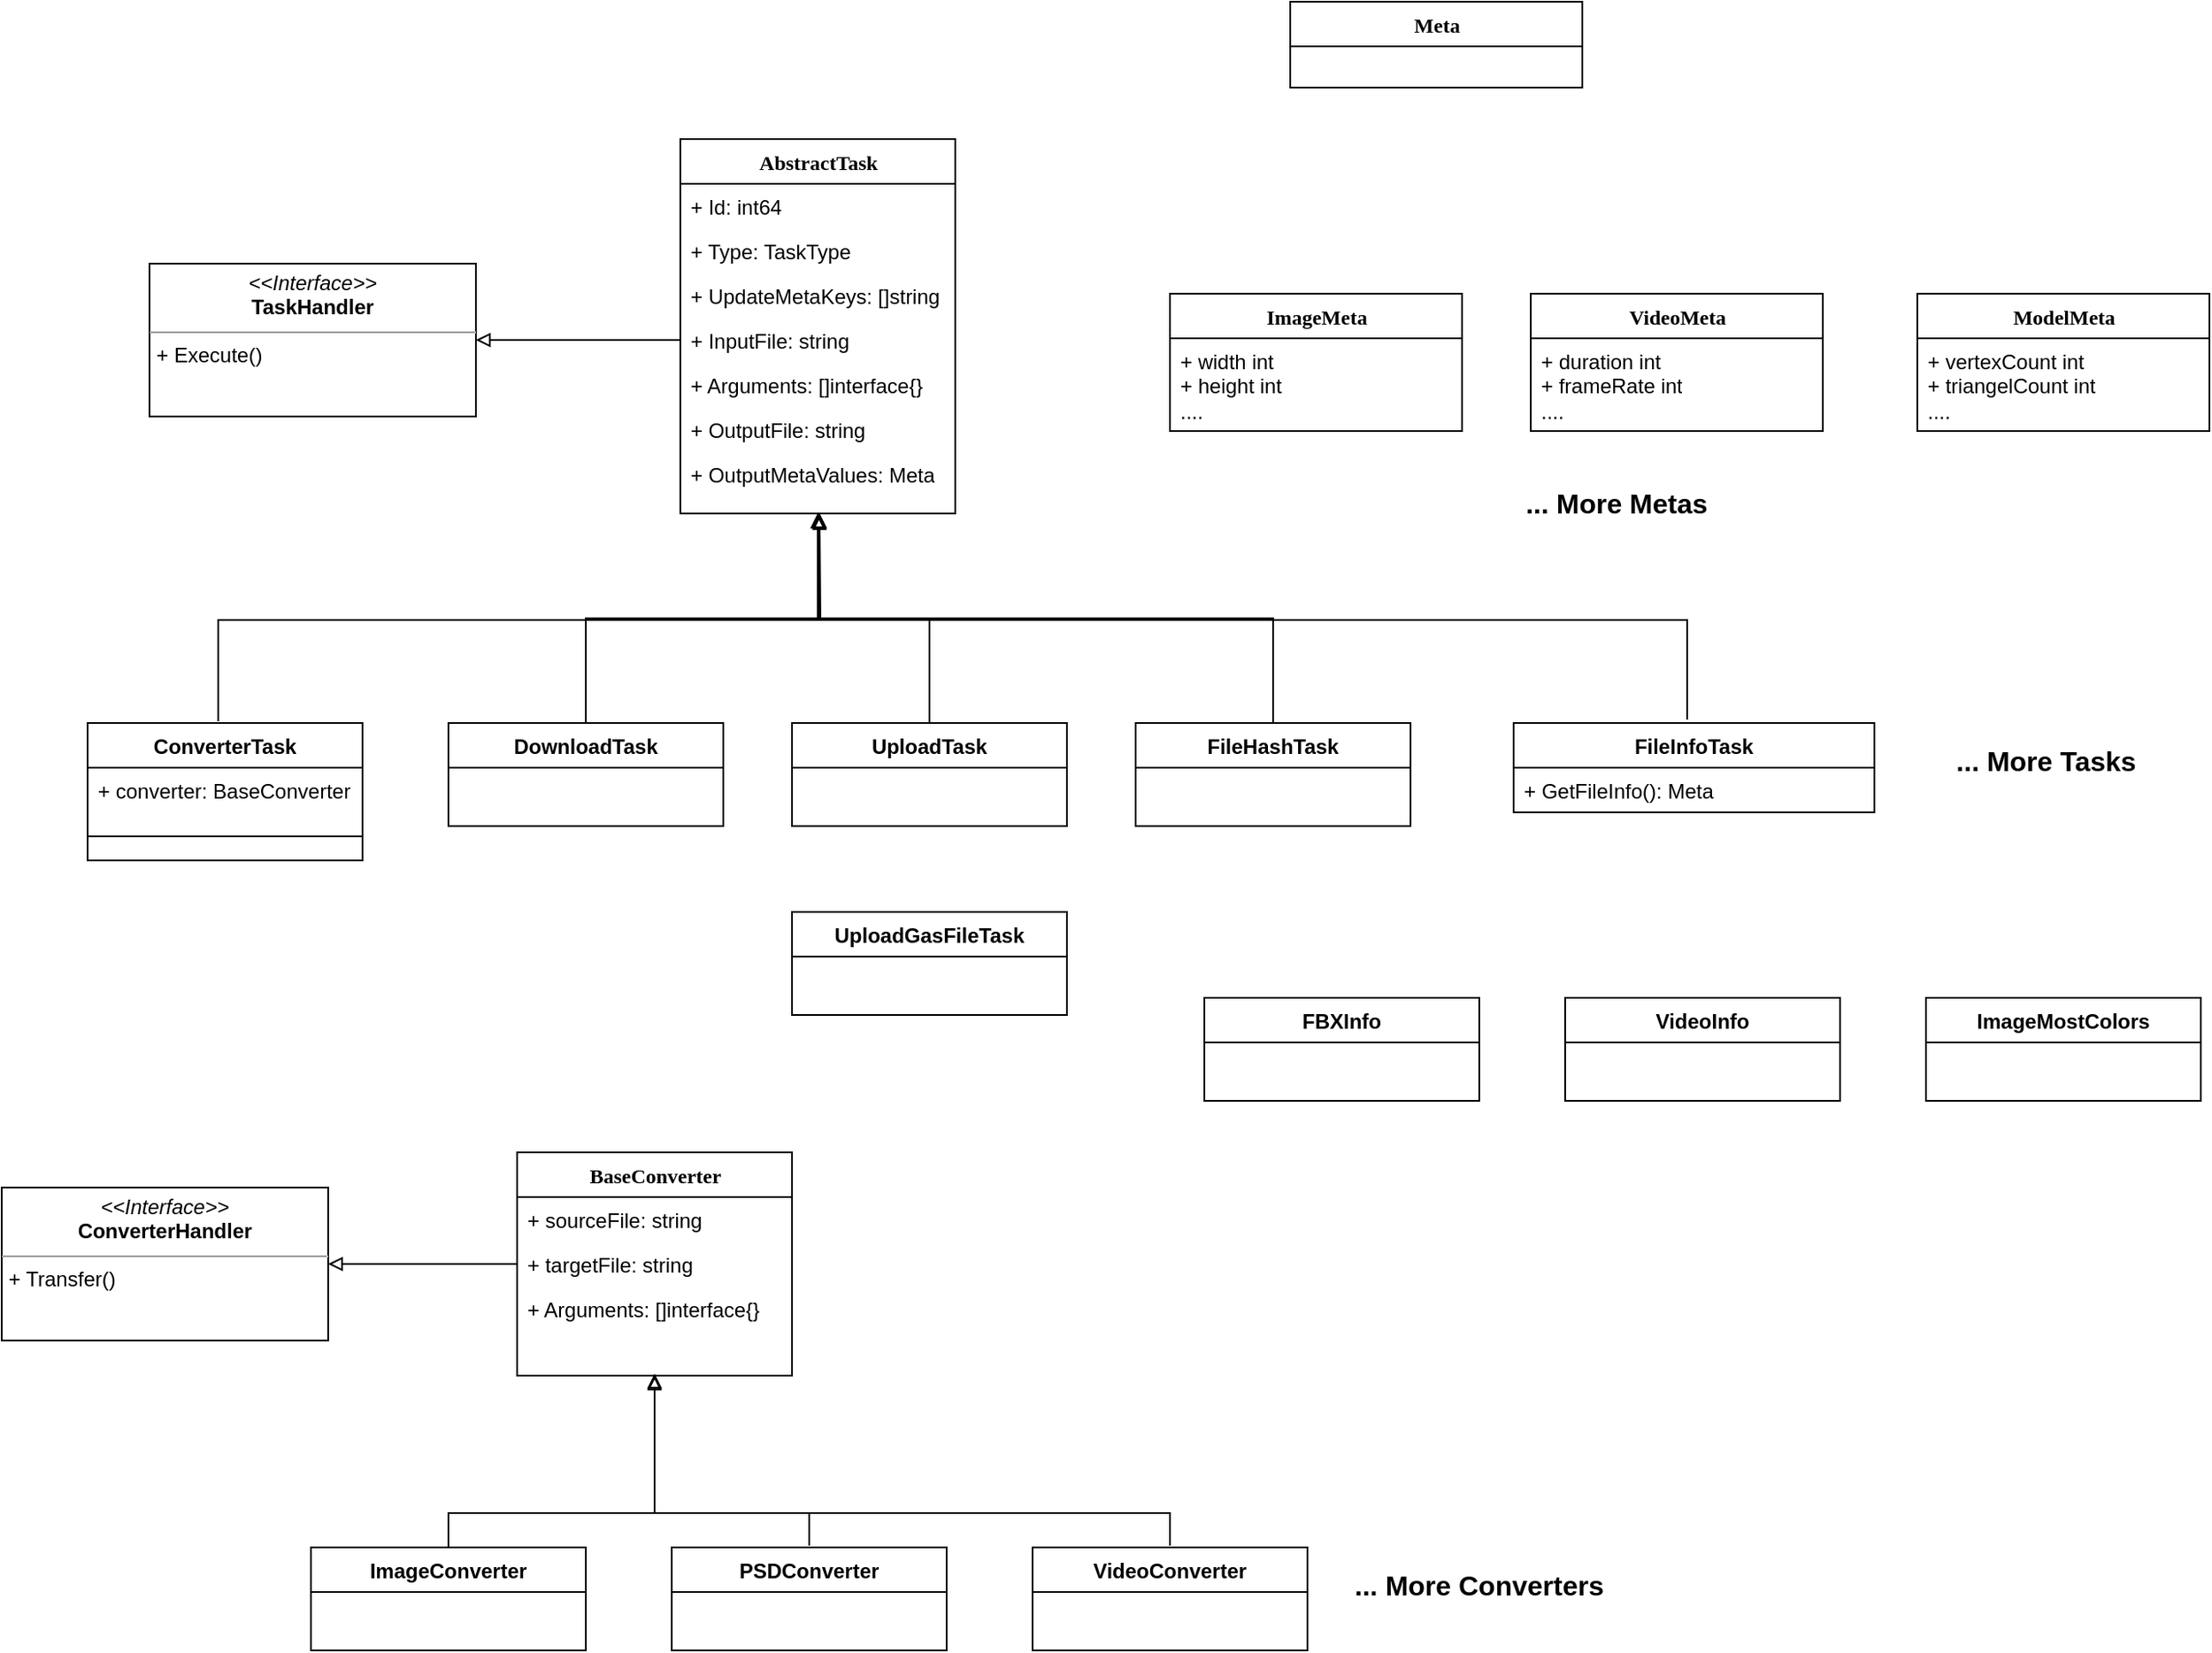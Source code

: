 <mxfile version="16.6.1" type="github">
  <diagram name="Page-1" id="9f46799a-70d6-7492-0946-bef42562c5a5">
    <mxGraphModel dx="987" dy="520" grid="1" gridSize="10" guides="1" tooltips="1" connect="1" arrows="1" fold="1" page="1" pageScale="1" pageWidth="1100" pageHeight="850" background="none" math="0" shadow="0">
      <root>
        <mxCell id="0" />
        <mxCell id="1" parent="0" />
        <mxCell id="78961159f06e98e8-56" value="AbstractTask" style="swimlane;html=1;fontStyle=1;align=center;verticalAlign=top;childLayout=stackLayout;horizontal=1;startSize=26;horizontalStack=0;resizeParent=1;resizeLast=0;collapsible=1;marginBottom=0;swimlaneFillColor=#ffffff;rounded=0;shadow=0;comic=0;labelBackgroundColor=none;strokeWidth=1;fillColor=none;fontFamily=Verdana;fontSize=12" parent="1" vertex="1">
          <mxGeometry x="665" y="170" width="160" height="218" as="geometry" />
        </mxCell>
        <mxCell id="78961159f06e98e8-57" value="+ Id: int64" style="text;html=1;strokeColor=none;fillColor=none;align=left;verticalAlign=top;spacingLeft=4;spacingRight=4;whiteSpace=wrap;overflow=hidden;rotatable=0;points=[[0,0.5],[1,0.5]];portConstraint=eastwest;" parent="78961159f06e98e8-56" vertex="1">
          <mxGeometry y="26" width="160" height="26" as="geometry" />
        </mxCell>
        <mxCell id="78961159f06e98e8-58" value="+ Type: TaskType" style="text;html=1;strokeColor=none;fillColor=none;align=left;verticalAlign=top;spacingLeft=4;spacingRight=4;whiteSpace=wrap;overflow=hidden;rotatable=0;points=[[0,0.5],[1,0.5]];portConstraint=eastwest;" parent="78961159f06e98e8-56" vertex="1">
          <mxGeometry y="52" width="160" height="26" as="geometry" />
        </mxCell>
        <mxCell id="78961159f06e98e8-59" value="+ UpdateMetaKeys: []string" style="text;html=1;strokeColor=none;fillColor=none;align=left;verticalAlign=top;spacingLeft=4;spacingRight=4;whiteSpace=wrap;overflow=hidden;rotatable=0;points=[[0,0.5],[1,0.5]];portConstraint=eastwest;" parent="78961159f06e98e8-56" vertex="1">
          <mxGeometry y="78" width="160" height="26" as="geometry" />
        </mxCell>
        <mxCell id="78961159f06e98e8-60" value="+ InputFile: string" style="text;html=1;strokeColor=none;fillColor=none;align=left;verticalAlign=top;spacingLeft=4;spacingRight=4;whiteSpace=wrap;overflow=hidden;rotatable=0;points=[[0,0.5],[1,0.5]];portConstraint=eastwest;" parent="78961159f06e98e8-56" vertex="1">
          <mxGeometry y="104" width="160" height="26" as="geometry" />
        </mxCell>
        <mxCell id="78961159f06e98e8-61" value="+ Arguments: []interface{}" style="text;html=1;strokeColor=none;fillColor=none;align=left;verticalAlign=top;spacingLeft=4;spacingRight=4;whiteSpace=wrap;overflow=hidden;rotatable=0;points=[[0,0.5],[1,0.5]];portConstraint=eastwest;" parent="78961159f06e98e8-56" vertex="1">
          <mxGeometry y="130" width="160" height="26" as="geometry" />
        </mxCell>
        <mxCell id="78961159f06e98e8-62" value="+ OutputFile: string" style="text;html=1;strokeColor=none;fillColor=none;align=left;verticalAlign=top;spacingLeft=4;spacingRight=4;whiteSpace=wrap;overflow=hidden;rotatable=0;points=[[0,0.5],[1,0.5]];portConstraint=eastwest;" parent="78961159f06e98e8-56" vertex="1">
          <mxGeometry y="156" width="160" height="26" as="geometry" />
        </mxCell>
        <mxCell id="78961159f06e98e8-63" value="+ OutputMetaValues: Meta" style="text;html=1;strokeColor=none;fillColor=none;align=left;verticalAlign=top;spacingLeft=4;spacingRight=4;whiteSpace=wrap;overflow=hidden;rotatable=0;points=[[0,0.5],[1,0.5]];portConstraint=eastwest;" parent="78961159f06e98e8-56" vertex="1">
          <mxGeometry y="182" width="160" height="26" as="geometry" />
        </mxCell>
        <mxCell id="aqvFtbzbaOLSPgo1s1Vt-6" value="&lt;p style=&quot;margin: 0px ; margin-top: 4px ; text-align: center&quot;&gt;&lt;i&gt;&amp;lt;&amp;lt;Interface&amp;gt;&amp;gt;&lt;/i&gt;&lt;br&gt;&lt;b&gt;TaskHandler&lt;/b&gt;&lt;/p&gt;&lt;hr size=&quot;1&quot;&gt;&lt;p style=&quot;margin: 0px ; margin-left: 4px&quot;&gt;+ Execute()&lt;/p&gt;" style="verticalAlign=top;align=left;overflow=fill;fontSize=12;fontFamily=Helvetica;html=1;" vertex="1" parent="1">
          <mxGeometry x="356" y="242.5" width="190" height="89" as="geometry" />
        </mxCell>
        <mxCell id="aqvFtbzbaOLSPgo1s1Vt-67" style="edgeStyle=orthogonalEdgeStyle;rounded=0;orthogonalLoop=1;jettySize=auto;html=1;exitX=0.5;exitY=0;exitDx=0;exitDy=0;entryX=0.5;entryY=1;entryDx=0;entryDy=0;fontSize=12;endArrow=block;endFill=0;" edge="1" parent="1" source="aqvFtbzbaOLSPgo1s1Vt-8" target="78961159f06e98e8-56">
          <mxGeometry relative="1" as="geometry" />
        </mxCell>
        <mxCell id="aqvFtbzbaOLSPgo1s1Vt-8" value="DownloadTask" style="swimlane;fontStyle=1;align=center;verticalAlign=top;childLayout=stackLayout;horizontal=1;startSize=26;horizontalStack=0;resizeParent=1;resizeParentMax=0;resizeLast=0;collapsible=1;marginBottom=0;" vertex="1" parent="1">
          <mxGeometry x="530" y="510" width="160" height="60" as="geometry" />
        </mxCell>
        <mxCell id="aqvFtbzbaOLSPgo1s1Vt-68" style="edgeStyle=orthogonalEdgeStyle;rounded=0;orthogonalLoop=1;jettySize=auto;html=1;fontSize=12;endArrow=block;endFill=0;" edge="1" parent="1" source="aqvFtbzbaOLSPgo1s1Vt-12">
          <mxGeometry relative="1" as="geometry">
            <mxPoint x="746" y="388" as="targetPoint" />
            <mxPoint x="806" y="508" as="sourcePoint" />
          </mxGeometry>
        </mxCell>
        <mxCell id="aqvFtbzbaOLSPgo1s1Vt-12" value="UploadTask" style="swimlane;fontStyle=1;align=center;verticalAlign=top;childLayout=stackLayout;horizontal=1;startSize=26;horizontalStack=0;resizeParent=1;resizeParentMax=0;resizeLast=0;collapsible=1;marginBottom=0;" vertex="1" parent="1">
          <mxGeometry x="730" y="510" width="160" height="60" as="geometry" />
        </mxCell>
        <mxCell id="aqvFtbzbaOLSPgo1s1Vt-69" style="edgeStyle=orthogonalEdgeStyle;rounded=0;orthogonalLoop=1;jettySize=auto;html=1;exitX=0.5;exitY=0;exitDx=0;exitDy=0;entryX=0.5;entryY=1;entryDx=0;entryDy=0;fontSize=12;endArrow=block;endFill=0;" edge="1" parent="1" source="aqvFtbzbaOLSPgo1s1Vt-13" target="78961159f06e98e8-56">
          <mxGeometry relative="1" as="geometry" />
        </mxCell>
        <mxCell id="aqvFtbzbaOLSPgo1s1Vt-13" value="FileHashTask" style="swimlane;fontStyle=1;align=center;verticalAlign=top;childLayout=stackLayout;horizontal=1;startSize=26;horizontalStack=0;resizeParent=1;resizeParentMax=0;resizeLast=0;collapsible=1;marginBottom=0;" vertex="1" parent="1">
          <mxGeometry x="930" y="510" width="160" height="60" as="geometry" />
        </mxCell>
        <mxCell id="aqvFtbzbaOLSPgo1s1Vt-71" style="edgeStyle=orthogonalEdgeStyle;rounded=0;orthogonalLoop=1;jettySize=auto;html=1;exitX=0.5;exitY=0;exitDx=0;exitDy=0;fontSize=12;endArrow=block;endFill=0;" edge="1" parent="1">
          <mxGeometry relative="1" as="geometry">
            <mxPoint x="746" y="389" as="targetPoint" />
            <mxPoint x="396" y="509" as="sourcePoint" />
            <Array as="points">
              <mxPoint x="396" y="450" />
              <mxPoint x="746" y="450" />
            </Array>
          </mxGeometry>
        </mxCell>
        <mxCell id="aqvFtbzbaOLSPgo1s1Vt-15" value="ConverterTask" style="swimlane;fontStyle=1;align=center;verticalAlign=top;childLayout=stackLayout;horizontal=1;startSize=26;horizontalStack=0;resizeParent=1;resizeParentMax=0;resizeLast=0;collapsible=1;marginBottom=0;" vertex="1" parent="1">
          <mxGeometry x="320" y="510" width="160" height="80" as="geometry" />
        </mxCell>
        <mxCell id="aqvFtbzbaOLSPgo1s1Vt-16" value="+ converter: BaseConverter" style="text;strokeColor=none;fillColor=none;align=left;verticalAlign=top;spacingLeft=4;spacingRight=4;overflow=hidden;rotatable=0;points=[[0,0.5],[1,0.5]];portConstraint=eastwest;" vertex="1" parent="aqvFtbzbaOLSPgo1s1Vt-15">
          <mxGeometry y="26" width="160" height="26" as="geometry" />
        </mxCell>
        <mxCell id="aqvFtbzbaOLSPgo1s1Vt-17" value="" style="line;strokeWidth=1;fillColor=none;align=left;verticalAlign=middle;spacingTop=-1;spacingLeft=3;spacingRight=3;rotatable=0;labelPosition=right;points=[];portConstraint=eastwest;" vertex="1" parent="aqvFtbzbaOLSPgo1s1Vt-15">
          <mxGeometry y="52" width="160" height="28" as="geometry" />
        </mxCell>
        <mxCell id="aqvFtbzbaOLSPgo1s1Vt-22" value="&lt;font style=&quot;font-size: 16px&quot;&gt;&lt;b&gt;... More Tasks&lt;/b&gt;&lt;/font&gt;" style="text;html=1;strokeColor=none;fillColor=none;align=center;verticalAlign=middle;whiteSpace=wrap;rounded=0;" vertex="1" parent="1">
          <mxGeometry x="1390" y="520" width="140" height="24" as="geometry" />
        </mxCell>
        <mxCell id="aqvFtbzbaOLSPgo1s1Vt-23" value="UploadGasFileTask" style="swimlane;fontStyle=1;align=center;verticalAlign=top;childLayout=stackLayout;horizontal=1;startSize=26;horizontalStack=0;resizeParent=1;resizeParentMax=0;resizeLast=0;collapsible=1;marginBottom=0;" vertex="1" parent="1">
          <mxGeometry x="730" y="620" width="160" height="60" as="geometry" />
        </mxCell>
        <mxCell id="aqvFtbzbaOLSPgo1s1Vt-24" value="&lt;p style=&quot;margin: 0px ; margin-top: 4px ; text-align: center&quot;&gt;&lt;i&gt;&amp;lt;&amp;lt;Interface&amp;gt;&amp;gt;&lt;/i&gt;&lt;br&gt;&lt;b&gt;ConverterHandler&lt;/b&gt;&lt;/p&gt;&lt;hr size=&quot;1&quot;&gt;&lt;p style=&quot;margin: 0px ; margin-left: 4px&quot;&gt;+ Transfer()&lt;/p&gt;" style="verticalAlign=top;align=left;overflow=fill;fontSize=12;fontFamily=Helvetica;html=1;" vertex="1" parent="1">
          <mxGeometry x="270" y="780.5" width="190" height="89" as="geometry" />
        </mxCell>
        <mxCell id="aqvFtbzbaOLSPgo1s1Vt-26" value="BaseConverter" style="swimlane;html=1;fontStyle=1;align=center;verticalAlign=top;childLayout=stackLayout;horizontal=1;startSize=26;horizontalStack=0;resizeParent=1;resizeLast=0;collapsible=1;marginBottom=0;swimlaneFillColor=#ffffff;rounded=0;shadow=0;comic=0;labelBackgroundColor=none;strokeWidth=1;fillColor=none;fontFamily=Verdana;fontSize=12" vertex="1" parent="1">
          <mxGeometry x="570" y="760" width="160" height="130" as="geometry" />
        </mxCell>
        <mxCell id="aqvFtbzbaOLSPgo1s1Vt-27" value="+ sourceFile: string" style="text;html=1;strokeColor=none;fillColor=none;align=left;verticalAlign=top;spacingLeft=4;spacingRight=4;whiteSpace=wrap;overflow=hidden;rotatable=0;points=[[0,0.5],[1,0.5]];portConstraint=eastwest;" vertex="1" parent="aqvFtbzbaOLSPgo1s1Vt-26">
          <mxGeometry y="26" width="160" height="26" as="geometry" />
        </mxCell>
        <mxCell id="aqvFtbzbaOLSPgo1s1Vt-28" value="+ targetFile: string" style="text;html=1;strokeColor=none;fillColor=none;align=left;verticalAlign=top;spacingLeft=4;spacingRight=4;whiteSpace=wrap;overflow=hidden;rotatable=0;points=[[0,0.5],[1,0.5]];portConstraint=eastwest;" vertex="1" parent="aqvFtbzbaOLSPgo1s1Vt-26">
          <mxGeometry y="52" width="160" height="26" as="geometry" />
        </mxCell>
        <mxCell id="aqvFtbzbaOLSPgo1s1Vt-31" value="+ Arguments: []interface{}" style="text;html=1;strokeColor=none;fillColor=none;align=left;verticalAlign=top;spacingLeft=4;spacingRight=4;whiteSpace=wrap;overflow=hidden;rotatable=0;points=[[0,0.5],[1,0.5]];portConstraint=eastwest;" vertex="1" parent="aqvFtbzbaOLSPgo1s1Vt-26">
          <mxGeometry y="78" width="160" height="26" as="geometry" />
        </mxCell>
        <mxCell id="aqvFtbzbaOLSPgo1s1Vt-70" style="edgeStyle=orthogonalEdgeStyle;rounded=0;orthogonalLoop=1;jettySize=auto;html=1;exitX=0.5;exitY=0;exitDx=0;exitDy=0;fontSize=12;endArrow=block;endFill=0;" edge="1" parent="1">
          <mxGeometry relative="1" as="geometry">
            <mxPoint x="746" y="388" as="targetPoint" />
            <mxPoint x="1251" y="508" as="sourcePoint" />
            <Array as="points">
              <mxPoint x="1251" y="450" />
              <mxPoint x="746" y="450" />
            </Array>
          </mxGeometry>
        </mxCell>
        <mxCell id="aqvFtbzbaOLSPgo1s1Vt-34" value="FileInfoTask" style="swimlane;fontStyle=1;align=center;verticalAlign=top;childLayout=stackLayout;horizontal=1;startSize=26;horizontalStack=0;resizeParent=1;resizeParentMax=0;resizeLast=0;collapsible=1;marginBottom=0;" vertex="1" parent="1">
          <mxGeometry x="1150" y="510" width="210" height="52" as="geometry" />
        </mxCell>
        <mxCell id="aqvFtbzbaOLSPgo1s1Vt-36" value="+ GetFileInfo(): Meta" style="text;strokeColor=none;fillColor=none;align=left;verticalAlign=top;spacingLeft=4;spacingRight=4;overflow=hidden;rotatable=0;points=[[0,0.5],[1,0.5]];portConstraint=eastwest;fontSize=12;" vertex="1" parent="aqvFtbzbaOLSPgo1s1Vt-34">
          <mxGeometry y="26" width="210" height="26" as="geometry" />
        </mxCell>
        <mxCell id="aqvFtbzbaOLSPgo1s1Vt-37" value="FBXInfo" style="swimlane;fontStyle=1;align=center;verticalAlign=top;childLayout=stackLayout;horizontal=1;startSize=26;horizontalStack=0;resizeParent=1;resizeParentMax=0;resizeLast=0;collapsible=1;marginBottom=0;" vertex="1" parent="1">
          <mxGeometry x="970" y="670" width="160" height="60" as="geometry" />
        </mxCell>
        <mxCell id="aqvFtbzbaOLSPgo1s1Vt-38" value="VideoInfo" style="swimlane;fontStyle=1;align=center;verticalAlign=top;childLayout=stackLayout;horizontal=1;startSize=26;horizontalStack=0;resizeParent=1;resizeParentMax=0;resizeLast=0;collapsible=1;marginBottom=0;" vertex="1" parent="1">
          <mxGeometry x="1180" y="670" width="160" height="60" as="geometry" />
        </mxCell>
        <mxCell id="aqvFtbzbaOLSPgo1s1Vt-39" value="ImageMostColors" style="swimlane;fontStyle=1;align=center;verticalAlign=top;childLayout=stackLayout;horizontal=1;startSize=26;horizontalStack=0;resizeParent=1;resizeParentMax=0;resizeLast=0;collapsible=1;marginBottom=0;" vertex="1" parent="1">
          <mxGeometry x="1390" y="670" width="160" height="60" as="geometry" />
        </mxCell>
        <mxCell id="aqvFtbzbaOLSPgo1s1Vt-40" value="Meta" style="swimlane;html=1;fontStyle=1;align=center;verticalAlign=top;childLayout=stackLayout;horizontal=1;startSize=26;horizontalStack=0;resizeParent=1;resizeLast=0;collapsible=1;marginBottom=0;swimlaneFillColor=#ffffff;rounded=0;shadow=0;comic=0;labelBackgroundColor=none;strokeWidth=1;fillColor=none;fontFamily=Verdana;fontSize=12" vertex="1" parent="1">
          <mxGeometry x="1020" y="90" width="170" height="50" as="geometry" />
        </mxCell>
        <mxCell id="aqvFtbzbaOLSPgo1s1Vt-48" value="ImageMeta" style="swimlane;html=1;fontStyle=1;align=center;verticalAlign=top;childLayout=stackLayout;horizontal=1;startSize=26;horizontalStack=0;resizeParent=1;resizeLast=0;collapsible=1;marginBottom=0;swimlaneFillColor=#ffffff;rounded=0;shadow=0;comic=0;labelBackgroundColor=none;strokeWidth=1;fillColor=none;fontFamily=Verdana;fontSize=12" vertex="1" parent="1">
          <mxGeometry x="950" y="260" width="170" height="80" as="geometry" />
        </mxCell>
        <mxCell id="aqvFtbzbaOLSPgo1s1Vt-49" value="+ width int&lt;br&gt;+ height int&lt;br&gt;...." style="text;html=1;strokeColor=none;fillColor=none;align=left;verticalAlign=top;spacingLeft=4;spacingRight=4;whiteSpace=wrap;overflow=hidden;rotatable=0;points=[[0,0.5],[1,0.5]];portConstraint=eastwest;" vertex="1" parent="aqvFtbzbaOLSPgo1s1Vt-48">
          <mxGeometry y="26" width="170" height="54" as="geometry" />
        </mxCell>
        <mxCell id="aqvFtbzbaOLSPgo1s1Vt-50" value="VideoMeta" style="swimlane;html=1;fontStyle=1;align=center;verticalAlign=top;childLayout=stackLayout;horizontal=1;startSize=26;horizontalStack=0;resizeParent=1;resizeLast=0;collapsible=1;marginBottom=0;swimlaneFillColor=#ffffff;rounded=0;shadow=0;comic=0;labelBackgroundColor=none;strokeWidth=1;fillColor=none;fontFamily=Verdana;fontSize=12" vertex="1" parent="1">
          <mxGeometry x="1160" y="260" width="170" height="80" as="geometry" />
        </mxCell>
        <mxCell id="aqvFtbzbaOLSPgo1s1Vt-51" value="+ duration int&lt;br&gt;+ frameRate int&lt;br&gt;...." style="text;html=1;strokeColor=none;fillColor=none;align=left;verticalAlign=top;spacingLeft=4;spacingRight=4;whiteSpace=wrap;overflow=hidden;rotatable=0;points=[[0,0.5],[1,0.5]];portConstraint=eastwest;" vertex="1" parent="aqvFtbzbaOLSPgo1s1Vt-50">
          <mxGeometry y="26" width="170" height="54" as="geometry" />
        </mxCell>
        <mxCell id="aqvFtbzbaOLSPgo1s1Vt-52" value="ModelMeta" style="swimlane;html=1;fontStyle=1;align=center;verticalAlign=top;childLayout=stackLayout;horizontal=1;startSize=26;horizontalStack=0;resizeParent=1;resizeLast=0;collapsible=1;marginBottom=0;swimlaneFillColor=#ffffff;rounded=0;shadow=0;comic=0;labelBackgroundColor=none;strokeWidth=1;fillColor=none;fontFamily=Verdana;fontSize=12" vertex="1" parent="1">
          <mxGeometry x="1385" y="260" width="170" height="80" as="geometry" />
        </mxCell>
        <mxCell id="aqvFtbzbaOLSPgo1s1Vt-53" value="+ vertexCount int&lt;br&gt;+ triangelCount int&lt;br&gt;...." style="text;html=1;strokeColor=none;fillColor=none;align=left;verticalAlign=top;spacingLeft=4;spacingRight=4;whiteSpace=wrap;overflow=hidden;rotatable=0;points=[[0,0.5],[1,0.5]];portConstraint=eastwest;" vertex="1" parent="aqvFtbzbaOLSPgo1s1Vt-52">
          <mxGeometry y="26" width="170" height="54" as="geometry" />
        </mxCell>
        <mxCell id="aqvFtbzbaOLSPgo1s1Vt-61" style="edgeStyle=orthogonalEdgeStyle;rounded=0;orthogonalLoop=1;jettySize=auto;html=1;exitX=0.5;exitY=0;exitDx=0;exitDy=0;fontSize=12;endArrow=block;endFill=0;" edge="1" parent="1">
          <mxGeometry relative="1" as="geometry">
            <mxPoint x="530" y="991" as="sourcePoint" />
            <mxPoint x="650" y="890" as="targetPoint" />
            <Array as="points">
              <mxPoint x="530" y="970" />
              <mxPoint x="650" y="970" />
            </Array>
          </mxGeometry>
        </mxCell>
        <mxCell id="aqvFtbzbaOLSPgo1s1Vt-54" value="ImageConverter" style="swimlane;fontStyle=1;align=center;verticalAlign=top;childLayout=stackLayout;horizontal=1;startSize=26;horizontalStack=0;resizeParent=1;resizeParentMax=0;resizeLast=0;collapsible=1;marginBottom=0;" vertex="1" parent="1">
          <mxGeometry x="450" y="990" width="160" height="60" as="geometry" />
        </mxCell>
        <mxCell id="aqvFtbzbaOLSPgo1s1Vt-64" style="edgeStyle=orthogonalEdgeStyle;rounded=0;orthogonalLoop=1;jettySize=auto;html=1;exitX=0.5;exitY=0;exitDx=0;exitDy=0;fontSize=12;endArrow=block;endFill=0;" edge="1" parent="1">
          <mxGeometry relative="1" as="geometry">
            <mxPoint x="650" y="889" as="targetPoint" />
            <mxPoint x="740" y="989" as="sourcePoint" />
            <Array as="points">
              <mxPoint x="740" y="970" />
              <mxPoint x="650" y="970" />
            </Array>
          </mxGeometry>
        </mxCell>
        <mxCell id="aqvFtbzbaOLSPgo1s1Vt-55" value="PSDConverter" style="swimlane;fontStyle=1;align=center;verticalAlign=top;childLayout=stackLayout;horizontal=1;startSize=26;horizontalStack=0;resizeParent=1;resizeParentMax=0;resizeLast=0;collapsible=1;marginBottom=0;" vertex="1" parent="1">
          <mxGeometry x="660" y="990" width="160" height="60" as="geometry" />
        </mxCell>
        <mxCell id="aqvFtbzbaOLSPgo1s1Vt-65" style="edgeStyle=orthogonalEdgeStyle;rounded=0;orthogonalLoop=1;jettySize=auto;html=1;exitX=0.5;exitY=0;exitDx=0;exitDy=0;fontSize=12;endArrow=block;endFill=0;" edge="1" parent="1">
          <mxGeometry relative="1" as="geometry">
            <mxPoint x="650" y="889" as="targetPoint" />
            <mxPoint x="950" y="989" as="sourcePoint" />
            <Array as="points">
              <mxPoint x="950" y="970" />
              <mxPoint x="650" y="970" />
            </Array>
          </mxGeometry>
        </mxCell>
        <mxCell id="aqvFtbzbaOLSPgo1s1Vt-56" value="VideoConverter" style="swimlane;fontStyle=1;align=center;verticalAlign=top;childLayout=stackLayout;horizontal=1;startSize=26;horizontalStack=0;resizeParent=1;resizeParentMax=0;resizeLast=0;collapsible=1;marginBottom=0;" vertex="1" parent="1">
          <mxGeometry x="870" y="990" width="160" height="60" as="geometry" />
        </mxCell>
        <mxCell id="aqvFtbzbaOLSPgo1s1Vt-57" value="&lt;font style=&quot;font-size: 16px&quot;&gt;&lt;b&gt;... More Metas&lt;/b&gt;&lt;/font&gt;" style="text;html=1;strokeColor=none;fillColor=none;align=center;verticalAlign=middle;whiteSpace=wrap;rounded=0;" vertex="1" parent="1">
          <mxGeometry x="1140" y="370" width="140" height="24" as="geometry" />
        </mxCell>
        <mxCell id="aqvFtbzbaOLSPgo1s1Vt-58" value="&lt;font style=&quot;font-size: 16px&quot;&gt;&lt;b&gt;... More Converters&lt;/b&gt;&lt;/font&gt;" style="text;html=1;strokeColor=none;fillColor=none;align=center;verticalAlign=middle;whiteSpace=wrap;rounded=0;" vertex="1" parent="1">
          <mxGeometry x="1040" y="1000" width="180" height="24" as="geometry" />
        </mxCell>
        <mxCell id="aqvFtbzbaOLSPgo1s1Vt-59" style="edgeStyle=orthogonalEdgeStyle;rounded=0;orthogonalLoop=1;jettySize=auto;html=1;exitX=0;exitY=0.5;exitDx=0;exitDy=0;entryX=1;entryY=0.5;entryDx=0;entryDy=0;fontSize=12;endArrow=block;endFill=0;" edge="1" parent="1" source="78961159f06e98e8-60" target="aqvFtbzbaOLSPgo1s1Vt-6">
          <mxGeometry relative="1" as="geometry" />
        </mxCell>
        <mxCell id="aqvFtbzbaOLSPgo1s1Vt-60" style="edgeStyle=orthogonalEdgeStyle;rounded=0;orthogonalLoop=1;jettySize=auto;html=1;exitX=0;exitY=0.5;exitDx=0;exitDy=0;entryX=1;entryY=0.5;entryDx=0;entryDy=0;fontSize=12;endArrow=block;endFill=0;" edge="1" parent="1" source="aqvFtbzbaOLSPgo1s1Vt-28" target="aqvFtbzbaOLSPgo1s1Vt-24">
          <mxGeometry relative="1" as="geometry">
            <mxPoint x="570" y="851" as="sourcePoint" />
          </mxGeometry>
        </mxCell>
      </root>
    </mxGraphModel>
  </diagram>
</mxfile>
